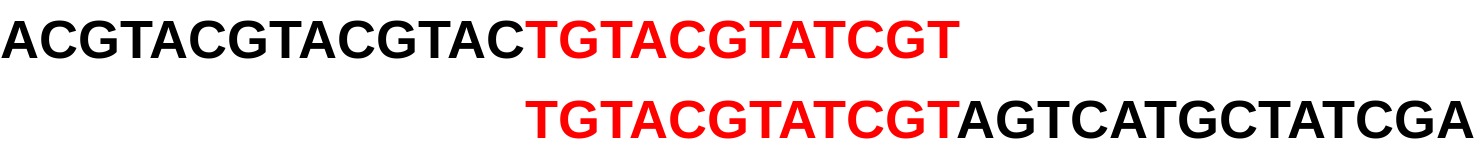 <mxfile version="20.2.4" type="device"><diagram id="2prkq6OBLNv9jNDF9eZb" name="Page-1"><mxGraphModel dx="946" dy="557" grid="1" gridSize="10" guides="1" tooltips="1" connect="1" arrows="1" fold="1" page="1" pageScale="1" pageWidth="827" pageHeight="1169" math="0" shadow="0"><root><mxCell id="0"/><mxCell id="1" parent="0"/><mxCell id="kS38CUFEqXvL3oCYtEX9-1" value="&lt;b&gt;&lt;font style=&quot;font-size: 27px;&quot;&gt;ACGTACGTACGTAC&lt;font color=&quot;#ff0000&quot;&gt;TGTACGTATCGT&lt;/font&gt;&lt;/font&gt;&lt;/b&gt;" style="text;html=1;strokeColor=none;fillColor=none;align=center;verticalAlign=middle;whiteSpace=wrap;rounded=0;" vertex="1" parent="1"><mxGeometry x="40" y="120" width="480" height="40" as="geometry"/></mxCell><mxCell id="kS38CUFEqXvL3oCYtEX9-2" value="&lt;b&gt;&lt;font style=&quot;font-size: 27px;&quot;&gt;&lt;font color=&quot;#ff0000&quot;&gt;TGTACGTATCGT&lt;/font&gt;AGTCATGCTATCGA&lt;/font&gt;&lt;/b&gt;" style="text;html=1;strokeColor=none;fillColor=none;align=center;verticalAlign=middle;whiteSpace=wrap;rounded=0;" vertex="1" parent="1"><mxGeometry x="300" y="160" width="480" height="40" as="geometry"/></mxCell></root></mxGraphModel></diagram></mxfile>